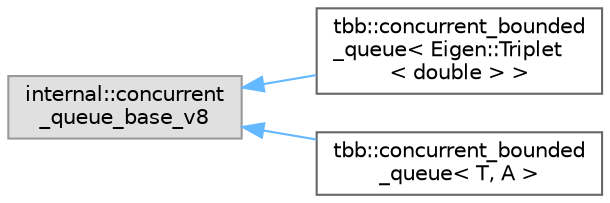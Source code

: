 digraph "类继承关系图"
{
 // LATEX_PDF_SIZE
  bgcolor="transparent";
  edge [fontname=Helvetica,fontsize=10,labelfontname=Helvetica,labelfontsize=10];
  node [fontname=Helvetica,fontsize=10,shape=box,height=0.2,width=0.4];
  rankdir="LR";
  Node0 [id="Node000000",label="internal::concurrent\l_queue_base_v8",height=0.2,width=0.4,color="grey60", fillcolor="#E0E0E0", style="filled",tooltip=" "];
  Node0 -> Node1 [id="edge5142_Node000000_Node000001",dir="back",color="steelblue1",style="solid",tooltip=" "];
  Node1 [id="Node000001",label="tbb::concurrent_bounded\l_queue\< Eigen::Triplet\l\< double \> \>",height=0.2,width=0.4,color="grey40", fillcolor="white", style="filled",URL="$classtbb_1_1concurrent__bounded__queue.html",tooltip=" "];
  Node0 -> Node2 [id="edge5143_Node000000_Node000002",dir="back",color="steelblue1",style="solid",tooltip=" "];
  Node2 [id="Node000002",label="tbb::concurrent_bounded\l_queue\< T, A \>",height=0.2,width=0.4,color="grey40", fillcolor="white", style="filled",URL="$classtbb_1_1concurrent__bounded__queue.html",tooltip="A high-performance thread-safe blocking concurrent bounded queue."];
}
